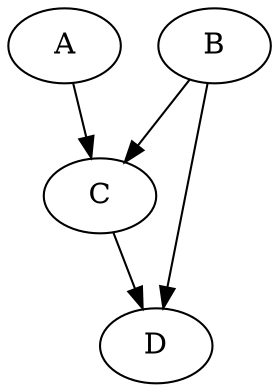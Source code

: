 digraph "" {
	graph [bb="0,0,126,180"];
	node [label="\N"];
	A	 [height=0.5,
		pos="27,162",
		width=0.75];
	C	 [height=0.5,
		pos="44,90",
		width=0.75];
	A -> C	 [pos="e,39.787,107.84 31.202,144.2 33.082,136.24 35.342,126.67 37.437,117.8"];
	B	 [height=0.5,
		pos="99,162",
		width=0.75];
	B -> C	 [pos="e,56.431,106.27 86.52,145.66 79.488,136.46 70.565,124.78 62.712,114.5"];
	D	 [height=0.5,
		pos="71,18",
		width=0.75];
	B -> D	 [pos="e,74.534,36.173 95.51,144.05 90.732,119.48 82.103,75.101 76.463,46.097"];
	C -> D	 [pos="e,64.403,35.593 50.674,72.202 53.748,64.006 57.462,54.102 60.87,45.015"];
}
